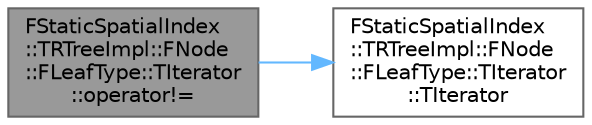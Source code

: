 digraph "FStaticSpatialIndex::TRTreeImpl::FNode::FLeafType::TIterator::operator!="
{
 // INTERACTIVE_SVG=YES
 // LATEX_PDF_SIZE
  bgcolor="transparent";
  edge [fontname=Helvetica,fontsize=10,labelfontname=Helvetica,labelfontsize=10];
  node [fontname=Helvetica,fontsize=10,shape=box,height=0.2,width=0.4];
  rankdir="LR";
  Node1 [id="Node000001",label="FStaticSpatialIndex\l::TRTreeImpl::FNode\l::FLeafType::TIterator\l::operator!=",height=0.2,width=0.4,color="gray40", fillcolor="grey60", style="filled", fontcolor="black",tooltip=" "];
  Node1 -> Node2 [id="edge1_Node000001_Node000002",color="steelblue1",style="solid",tooltip=" "];
  Node2 [id="Node000002",label="FStaticSpatialIndex\l::TRTreeImpl::FNode\l::FLeafType::TIterator\l::TIterator",height=0.2,width=0.4,color="grey40", fillcolor="white", style="filled",URL="$d9/dc9/structFStaticSpatialIndex_1_1TRTreeImpl_1_1FNode_1_1FLeafType_1_1TIterator.html#ab72449c4603e6ed7d252bbe16a48b261",tooltip=" "];
}
